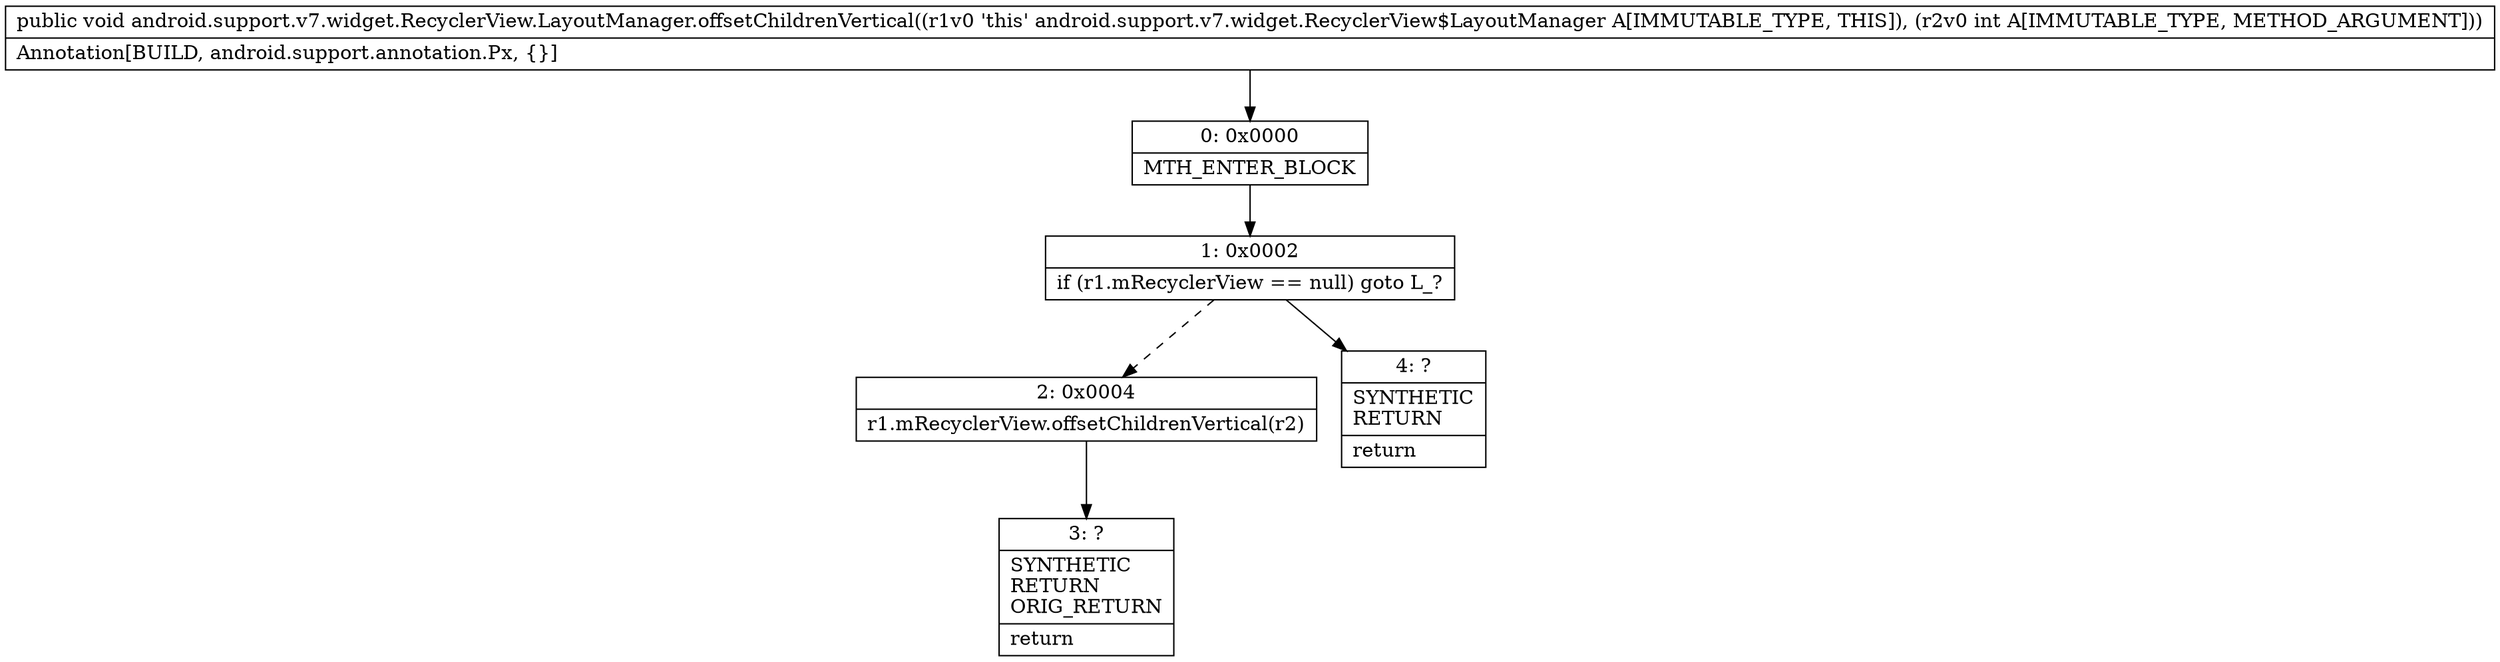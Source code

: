 digraph "CFG forandroid.support.v7.widget.RecyclerView.LayoutManager.offsetChildrenVertical(I)V" {
Node_0 [shape=record,label="{0\:\ 0x0000|MTH_ENTER_BLOCK\l}"];
Node_1 [shape=record,label="{1\:\ 0x0002|if (r1.mRecyclerView == null) goto L_?\l}"];
Node_2 [shape=record,label="{2\:\ 0x0004|r1.mRecyclerView.offsetChildrenVertical(r2)\l}"];
Node_3 [shape=record,label="{3\:\ ?|SYNTHETIC\lRETURN\lORIG_RETURN\l|return\l}"];
Node_4 [shape=record,label="{4\:\ ?|SYNTHETIC\lRETURN\l|return\l}"];
MethodNode[shape=record,label="{public void android.support.v7.widget.RecyclerView.LayoutManager.offsetChildrenVertical((r1v0 'this' android.support.v7.widget.RecyclerView$LayoutManager A[IMMUTABLE_TYPE, THIS]), (r2v0 int A[IMMUTABLE_TYPE, METHOD_ARGUMENT]))  | Annotation[BUILD, android.support.annotation.Px, \{\}]\l}"];
MethodNode -> Node_0;
Node_0 -> Node_1;
Node_1 -> Node_2[style=dashed];
Node_1 -> Node_4;
Node_2 -> Node_3;
}

